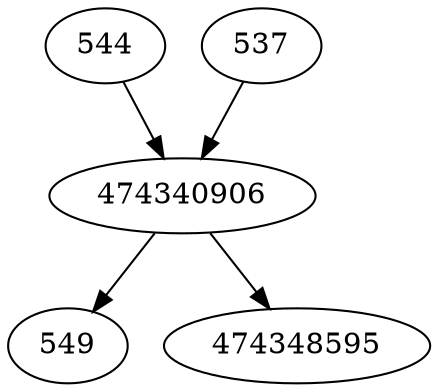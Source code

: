 strict digraph  {
544;
549;
474340906;
474348595;
537;
544 -> 474340906;
474340906 -> 474348595;
474340906 -> 549;
537 -> 474340906;
}
